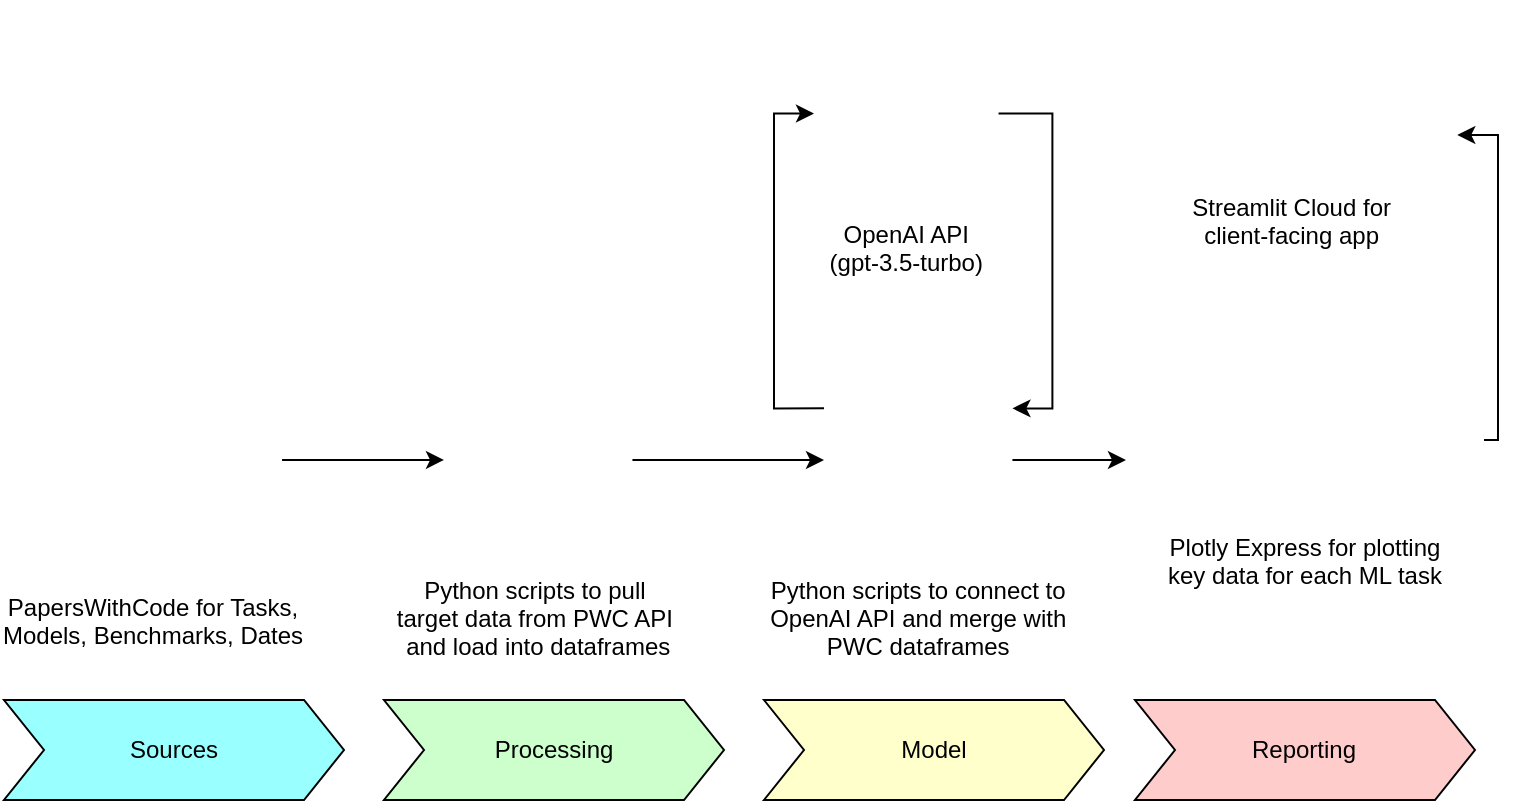 <mxfile version="24.6.4" type="device">
  <diagram name="Page-1" id="KKlNGcj6ONWZhV4q0E3e">
    <mxGraphModel dx="1224" dy="708" grid="1" gridSize="10" guides="1" tooltips="1" connect="1" arrows="1" fold="1" page="1" pageScale="1" pageWidth="850" pageHeight="1100" math="0" shadow="0">
      <root>
        <mxCell id="0" />
        <mxCell id="1" parent="0" />
        <mxCell id="rEu9WP6-SZJyPyG2daXH-12" style="edgeStyle=orthogonalEdgeStyle;rounded=0;orthogonalLoop=1;jettySize=auto;html=1;entryX=0;entryY=0.5;entryDx=0;entryDy=0;" edge="1" parent="1" source="rEu9WP6-SZJyPyG2daXH-1" target="rEu9WP6-SZJyPyG2daXH-8">
          <mxGeometry relative="1" as="geometry" />
        </mxCell>
        <mxCell id="rEu9WP6-SZJyPyG2daXH-1" value="PapersWithCode for Tasks,&#xa;Models, Benchmarks, Dates" style="shape=image;verticalLabelPosition=bottom;labelBackgroundColor=default;verticalAlign=top;aspect=fixed;imageAspect=0;image=https://upload.wikimedia.org/wikipedia/commons/a/af/Papers_With_Code.png;" vertex="1" parent="1">
          <mxGeometry x="30" y="250" width="129.02" height="120" as="geometry" />
        </mxCell>
        <mxCell id="rEu9WP6-SZJyPyG2daXH-2" value="Streamlit Cloud for&#xa;client-facing app" style="shape=image;verticalLabelPosition=bottom;labelBackgroundColor=default;verticalAlign=top;aspect=fixed;imageAspect=0;image=https://seeklogo.com/images/S/streamlit-logo-1A3B208AE4-seeklogo.com.png;" vertex="1" parent="1">
          <mxGeometry x="580.99" y="80" width="165.65" height="90" as="geometry" />
        </mxCell>
        <mxCell id="rEu9WP6-SZJyPyG2daXH-3" value="Sources" style="shape=step;perimeter=stepPerimeter;whiteSpace=wrap;html=1;fixedSize=1;fillColor=#99FFFF;" vertex="1" parent="1">
          <mxGeometry x="20" y="430" width="170" height="50" as="geometry" />
        </mxCell>
        <mxCell id="rEu9WP6-SZJyPyG2daXH-4" value="Processing" style="shape=step;perimeter=stepPerimeter;whiteSpace=wrap;html=1;fixedSize=1;fillColor=#CCFFCC;" vertex="1" parent="1">
          <mxGeometry x="210" y="430" width="170" height="50" as="geometry" />
        </mxCell>
        <mxCell id="rEu9WP6-SZJyPyG2daXH-6" value="Reporting" style="shape=step;perimeter=stepPerimeter;whiteSpace=wrap;html=1;fixedSize=1;fillColor=#FFCCCC;" vertex="1" parent="1">
          <mxGeometry x="585.49" y="430" width="170" height="50" as="geometry" />
        </mxCell>
        <mxCell id="rEu9WP6-SZJyPyG2daXH-20" style="edgeStyle=orthogonalEdgeStyle;rounded=0;orthogonalLoop=1;jettySize=auto;html=1;entryX=1;entryY=0.75;entryDx=0;entryDy=0;" edge="1" parent="1" source="rEu9WP6-SZJyPyG2daXH-7" target="rEu9WP6-SZJyPyG2daXH-2">
          <mxGeometry relative="1" as="geometry">
            <Array as="points">
              <mxPoint x="767" y="300" />
              <mxPoint x="767" y="148" />
            </Array>
          </mxGeometry>
        </mxCell>
        <mxCell id="rEu9WP6-SZJyPyG2daXH-7" value="Plotly Express for plotting&#xa;key data for each ML task" style="shape=image;verticalLabelPosition=bottom;labelBackgroundColor=default;verticalAlign=top;aspect=fixed;imageAspect=0;image=https://upload.wikimedia.org/wikipedia/commons/8/8a/Plotly-logo.png;" vertex="1" parent="1">
          <mxGeometry x="580.99" y="280.16" width="179.01" height="59.67" as="geometry" />
        </mxCell>
        <mxCell id="rEu9WP6-SZJyPyG2daXH-13" style="edgeStyle=orthogonalEdgeStyle;rounded=0;orthogonalLoop=1;jettySize=auto;html=1;entryX=0;entryY=0.5;entryDx=0;entryDy=0;" edge="1" parent="1" source="rEu9WP6-SZJyPyG2daXH-8" target="rEu9WP6-SZJyPyG2daXH-9">
          <mxGeometry relative="1" as="geometry" />
        </mxCell>
        <mxCell id="rEu9WP6-SZJyPyG2daXH-8" value="Python scripts to pull &#xa;target data from PWC API &#xa;and load into dataframes" style="shape=image;verticalLabelPosition=bottom;labelBackgroundColor=default;verticalAlign=top;aspect=fixed;imageAspect=0;image=https://upload.wikimedia.org/wikipedia/commons/thumb/c/c3/Python-logo-notext.svg/1869px-Python-logo-notext.svg.png;" vertex="1" parent="1">
          <mxGeometry x="240" y="258.36" width="94.22" height="103.26" as="geometry" />
        </mxCell>
        <mxCell id="rEu9WP6-SZJyPyG2daXH-17" style="edgeStyle=orthogonalEdgeStyle;rounded=0;orthogonalLoop=1;jettySize=auto;html=1;" edge="1" parent="1" source="rEu9WP6-SZJyPyG2daXH-9" target="rEu9WP6-SZJyPyG2daXH-7">
          <mxGeometry relative="1" as="geometry" />
        </mxCell>
        <mxCell id="rEu9WP6-SZJyPyG2daXH-19" style="edgeStyle=orthogonalEdgeStyle;rounded=0;orthogonalLoop=1;jettySize=auto;html=1;exitX=0;exitY=0.25;exitDx=0;exitDy=0;entryX=0;entryY=0.5;entryDx=0;entryDy=0;" edge="1" parent="1" source="rEu9WP6-SZJyPyG2daXH-9" target="rEu9WP6-SZJyPyG2daXH-11">
          <mxGeometry relative="1" as="geometry" />
        </mxCell>
        <mxCell id="rEu9WP6-SZJyPyG2daXH-9" value="Python scripts to connect to&#xa;OpenAI API and merge with&#xa;PWC dataframes" style="shape=image;verticalLabelPosition=bottom;labelBackgroundColor=default;verticalAlign=top;aspect=fixed;imageAspect=0;image=https://upload.wikimedia.org/wikipedia/commons/thumb/c/c3/Python-logo-notext.svg/1869px-Python-logo-notext.svg.png;" vertex="1" parent="1">
          <mxGeometry x="430" y="258.37" width="94.22" height="103.26" as="geometry" />
        </mxCell>
        <mxCell id="rEu9WP6-SZJyPyG2daXH-10" value="Model" style="shape=step;perimeter=stepPerimeter;whiteSpace=wrap;html=1;fixedSize=1;fillColor=#FFFFCC;" vertex="1" parent="1">
          <mxGeometry x="400" y="430" width="170" height="50" as="geometry" />
        </mxCell>
        <mxCell id="rEu9WP6-SZJyPyG2daXH-18" style="edgeStyle=orthogonalEdgeStyle;rounded=0;orthogonalLoop=1;jettySize=auto;html=1;exitX=1;exitY=0.5;exitDx=0;exitDy=0;entryX=1;entryY=0.25;entryDx=0;entryDy=0;" edge="1" parent="1" source="rEu9WP6-SZJyPyG2daXH-11" target="rEu9WP6-SZJyPyG2daXH-9">
          <mxGeometry relative="1" as="geometry" />
        </mxCell>
        <mxCell id="rEu9WP6-SZJyPyG2daXH-11" value="OpenAI API&#xa;(gpt-3.5-turbo)" style="shape=image;verticalLabelPosition=bottom;labelBackgroundColor=default;verticalAlign=top;aspect=fixed;imageAspect=0;image=https://static-00.iconduck.com/assets.00/openai-icon-2021x2048-4rpe5x7n.png;" vertex="1" parent="1">
          <mxGeometry x="425" y="90" width="92.27" height="93.51" as="geometry" />
        </mxCell>
      </root>
    </mxGraphModel>
  </diagram>
</mxfile>
